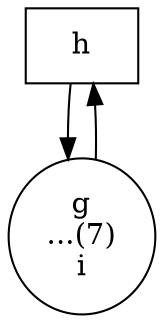 digraph G {
  graph [name="cycle10-compact"]
h [shape=rectangle, type=block];
"g
...(7)
i" [label="g
...(7)
i"];
h->"g
...(7)
i" ;
"g
...(7)
i"->h ;
}
